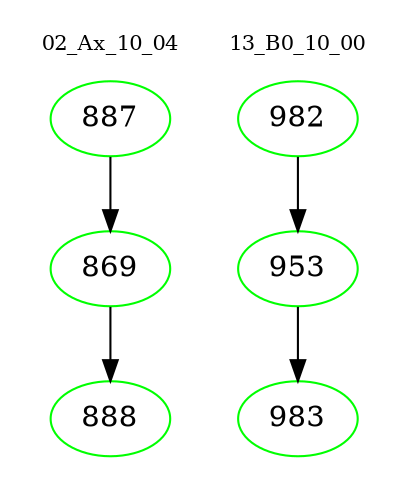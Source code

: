 digraph{
subgraph cluster_0 {
color = white
label = "02_Ax_10_04";
fontsize=10;
T0_887 [label="887", color="green"]
T0_887 -> T0_869 [color="black"]
T0_869 [label="869", color="green"]
T0_869 -> T0_888 [color="black"]
T0_888 [label="888", color="green"]
}
subgraph cluster_1 {
color = white
label = "13_B0_10_00";
fontsize=10;
T1_982 [label="982", color="green"]
T1_982 -> T1_953 [color="black"]
T1_953 [label="953", color="green"]
T1_953 -> T1_983 [color="black"]
T1_983 [label="983", color="green"]
}
}
